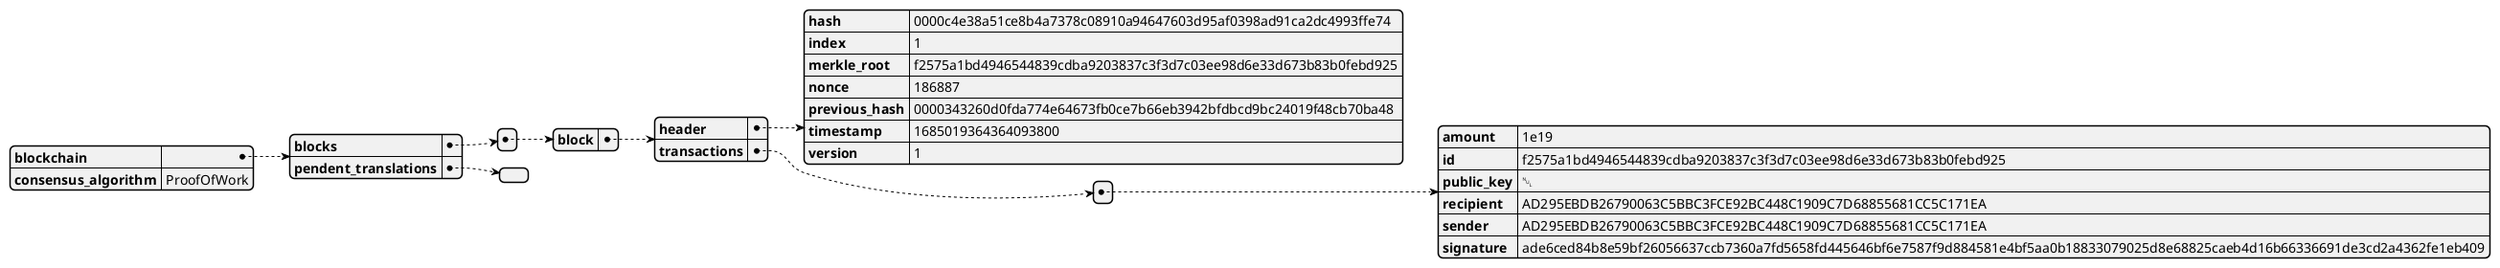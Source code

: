 @startjson
{"blockchain":{"blocks":[{"block":{"header":{"hash":"0000c4e38a51ce8b4a7378c08910a94647603d95af0398ad91ca2dc4993ffe74","index":1,"merkle_root":"f2575a1bd4946544839cdba9203837c3f3d7c03ee98d6e33d673b83b0febd925","nonce":186887,"previous_hash":"0000343260d0fda774e64673fb0ce7b66eb3942bfdbcd9bc24019f48cb70ba48","timestamp":1685019364364093800,"version":1},"transactions":[{"amount":1e19,"id":"f2575a1bd4946544839cdba9203837c3f3d7c03ee98d6e33d673b83b0febd925","public_key":null,"recipient":"AD295EBDB26790063C5BBC3FCE92BC448C1909C7D68855681CC5C171EA","sender":"AD295EBDB26790063C5BBC3FCE92BC448C1909C7D68855681CC5C171EA","signature":"ade6ced84b8e59bf26056637ccb7360a7fd5658fd445646bf6e7587f9d884581e4bf5aa0b18833079025d8e68825caeb4d16b66336691de3cd2a4362fe1eb409"}]}}],"pendent_translations":[]},"consensus_algorithm":"ProofOfWork"}
@endjson